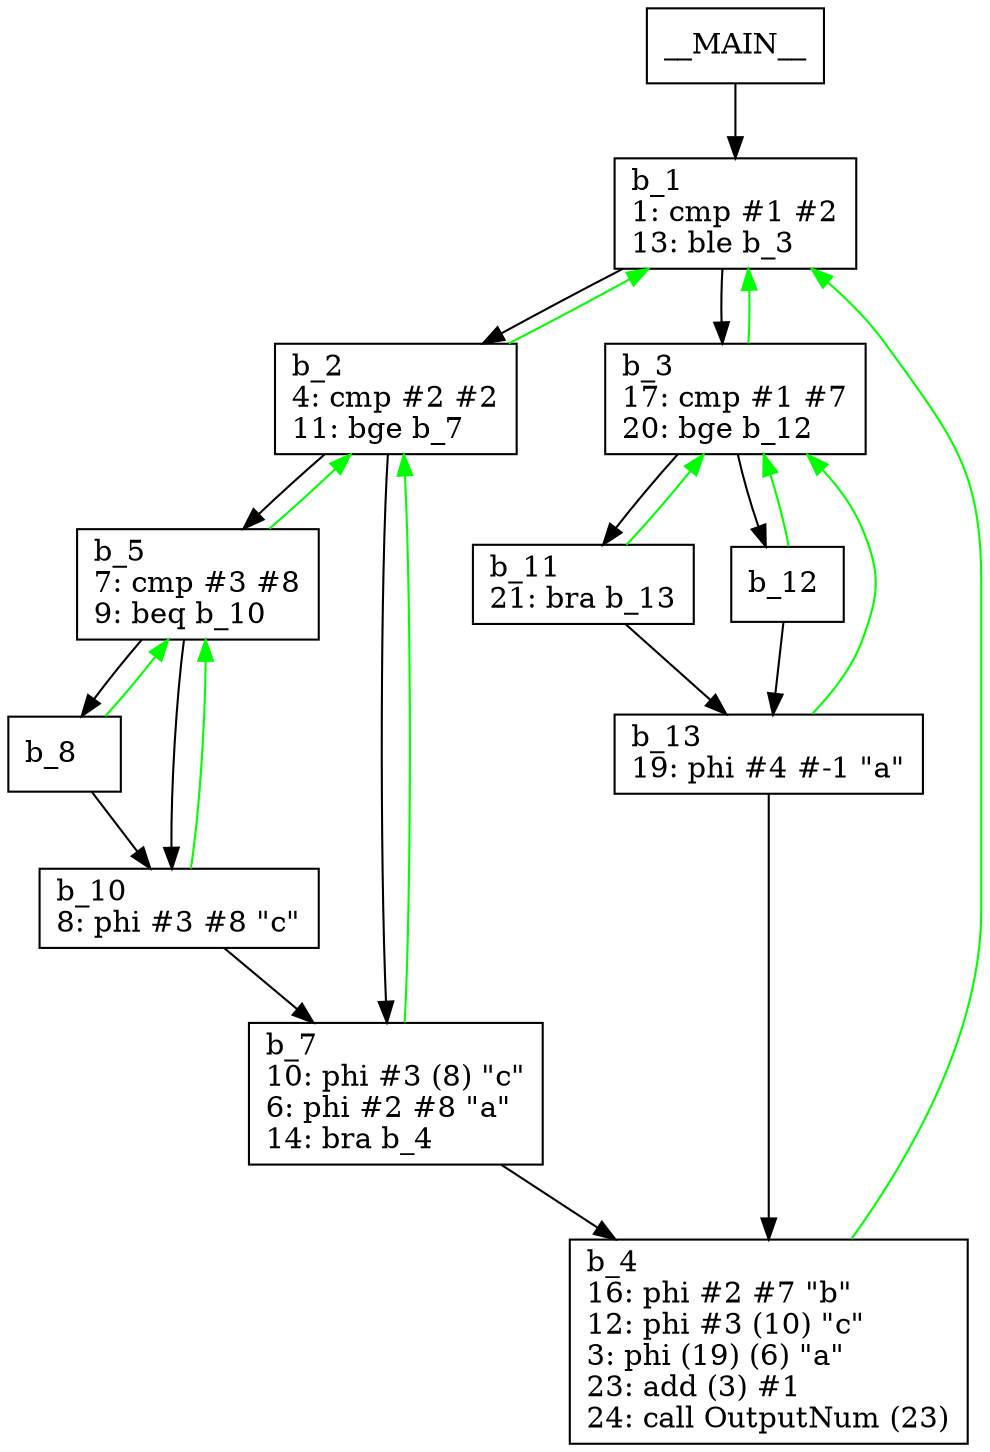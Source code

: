 digraph Computation {
node [shape=box];
__MAIN__ -> b_1;
b_1 [label="b_1\l1: cmp #1 #2\l13: ble b_3\l"]
b_1 -> b_2;
b_2 [label="b_2\l4: cmp #2 #2\l11: bge b_7\l"]
b_2 -> b_5;
b_5 [label="b_5\l7: cmp #3 #8\l9: beq b_10\l"]
b_5 -> b_8;
b_8 [label="b_8\l"]
b_8 -> b_10;
b_10 [label="b_10\l8: phi #3 #8 \"c\"\l"]
b_10 -> b_7;
b_7 [label="b_7\l10: phi #3 (8) \"c\"\l6: phi #2 #8 \"a\"\l14: bra b_4\l"]
b_7 -> b_4;
b_4 [label="b_4\l16: phi #2 #7 \"b\"\l12: phi #3 (10) \"c\"\l3: phi (19) (6) \"a\"\l23: add (3) #1\l24: call OutputNum (23)\l"]
b_4 -> b_1[color="green"];
b_7 -> b_2[color="green"];
b_10 -> b_5[color="green"];
b_8 -> b_5[color="green"];
b_5 -> b_10;
b_5 -> b_2[color="green"];
b_2 -> b_7;
b_2 -> b_1[color="green"];
b_1 -> b_3;
b_3 [label="b_3\l17: cmp #1 #7\l20: bge b_12\l"]
b_3 -> b_11;
b_11 [label="b_11\l21: bra b_13\l"]
b_11 -> b_13;
b_13 [label="b_13\l19: phi #4 #-1 \"a\"\l"]
b_13 -> b_4;
b_13 -> b_3[color="green"];
b_11 -> b_3[color="green"];
b_3 -> b_12;
b_12 [label="b_12\l"]
b_12 -> b_13;
b_12 -> b_3[color="green"];
b_3 -> b_1[color="green"];
}